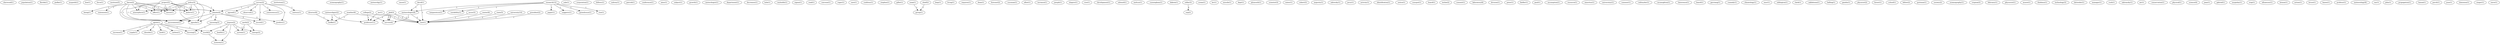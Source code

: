 digraph G {
  sherwood [ label="sherwood(1)" ];
  population [ label="population(1)" ];
  florida [ label="florida(1)" ];
  pielke [ label="pielke(1)" ];
  mcgrath [ label="mcgrath(1)" ];
  boe [ label="boe(1)" ];
  force [ label="force(1)" ];
  institute [ label="institute(5)" ];
  agree [ label="agree(1)" ];
  increase [ label="increase(1)" ];
  supply [ label="supply(1)" ];
  dioxide [ label="dioxide(1)" ];
  food [ label="food(1)" ];
  carbon [ label="carbon(1)" ];
  world [ label="world(2)" ];
  burning [ label="burning(1)" ];
  institution [ label="institution(1)" ];
  oceanograghy [ label="oceanograghy(1)" ];
  meteorolgy [ label="meteorolgy(1)" ];
  cause [ label="cause(1)" ];
  bacon [ label="bacon(2)" ];
  being [ label="being(1)" ];
  statement [ label="statement(1)" ];
  house [ label="house(1)" ];
  believe [ label="believe(1)" ];
  climate [ label="climate(4)" ];
  atmosphere [ label="atmosphere(1)" ];
  agenda [ label="agenda(1)" ];
  environment [ label="environment(1)" ];
  effect [ label="effect(1)" ];
  director [ label="director(6)" ];
  bedke [ label="bedke(1)" ];
  yale [ label="yale(1)" ];
  corporation [ label="corporation(1)" ];
  follows [ label="follows(1)" ];
  assoc [ label="assoc(3)" ];
  test [ label="test(1)" ];
  aubrey [ label="aubrey(1)" ];
  patrick [ label="patrick(1)" ];
  conference [ label="conference(1)" ];
  phd [ label="phd(16)" ];
  professor [ label="professor(11)" ];
  service [ label="service(4)" ];
  aims [ label="aims(1)" ];
  subject [ label="subject(1)" ];
  growth [ label="growth(1)" ];
  meterologist [ label="meterologist(1)" ];
  department [ label="department(1)" ];
  decreases [ label="decreases(1)" ];
  hole [ label="hole(1)" ];
  reylnolds [ label="reylnolds(1)" ];
  meteoroligist [ label="meteoroligist(2)" ];
  sigma [ label="sigma(1)" ];
  read [ label="read(1)" ];
  inc [ label="inc(1)" ];
  convene [ label="convene(1)" ];
  roger [ label="roger(1)" ];
  care [ label="care(1)" ];
  confirms [ label="confirms(1)" ];
  stephen [ label="stephen(1)" ];
  gillet [ label="gillet(1)" ];
  noaa [ label="noaa(1)" ];
  group [ label="group(1)" ];
  leep [ label="leep(1)" ];
  living [ label="living(1)" ];
  requires [ label="requires(1)" ];
  dean [ label="dean(1)" ];
  forecast [ label="forecast(2)" ];
  sussman [ label="sussman(1)" ];
  elliot [ label="elliot(1)" ];
  impose [ label="impose(2)" ];
  system [ label="system(1)" ];
  health [ label="health(1)" ];
  economy [ label="economy(1)" ];
  energy [ label="energy(2)" ];
  weather [ label="weather(6)" ];
  terrance [ label="terrance(1)" ];
  joesph [ label="joesph(1)" ];
  shapiro [ label="shapiro(1)" ];
  vice [ label="vice(1)" ];
  development [ label="development(1)" ];
  college [ label="college(2)" ];
  edward [ label="edward(1)" ];
  center [ label="center(6)" ];
  melvyn [ label="melvyn(1)" ];
  cunningham [ label="cunningham(1)" ];
  dakota [ label="dakota(1)" ];
  cellar [ label="cellar(3)" ];
  org [ label="org(2)" ];
  ocean [ label="ocean(1)" ];
  lev [ label="lev(1)" ];
  missile [ label="missile(1)" ];
  dept [ label="dept(1)" ];
  policy [ label="policy(3)" ];
  plymouth [ label="plymouth(1)" ];
  scientist [ label="scientist(3)" ];
  chief [ label="chief(2)" ];
  water [ label="water(1)" ];
  robert [ label="robert(3)" ];
  majority [ label="majority(1)" ];
  zabrecky [ label="zabrecky(1)" ];
  jerry [ label="jerry(1)" ];
  activity [ label="activity(1)" ];
  identification [ label="identification(1)" ];
  notice [ label="notice(1)" ];
  sunspot [ label="sunspot(1)" ];
  board [ label="board(1)" ];
  techie [ label="techie(2)" ];
  summit [ label="summit(1)" ];
  laboratory [ label="laboratory(6)" ];
  division [ label="division(1)" ];
  peter [ label="peter(1)" ];
  fiedler [ label="fiedler(1)" ];
  david [ label="david(1)" ];
  meteorologist [ label="meteorologist(8)" ];
  paul [ label="paul(1)" ];
  earth [ label="earth(2)" ];
  assumption [ label="assumption(1)" ];
  resource [ label="resource(1)" ];
  emeritus [ label="emeritus(1)" ];
  universityy [ label="universityy(1)" ];
  phd [ label="phd(3)" ];
  summer [ label="summer(1)" ];
  reifsnyder [ label="reifsnyder(1)" ];
  mcnaughton [ label="mcnaughton(1)" ];
  research [ label="research(12)" ];
  suggests [ label="suggests(1)" ];
  greenhouse [ label="greenhouse(1)" ];
  rise [ label="rise(1)" ];
  temperature [ label="temperature(1)" ];
  variability [ label="variability(1)" ];
  paper [ label="paper(1)" ];
  lawerence [ label="lawerence(1)" ];
  beard [ label="beard(1)" ];
  garstang [ label="garstang(1)" ];
  project [ label="project(3)" ];
  csanady [ label="csanady(1)" ];
  climatology [ label="climatology(1)" ];
  ensr [ label="ensr(1)" ];
  eddington [ label="eddington(1)" ];
  clark [ label="clark(1)" ];
  oaklahoma [ label="oaklahoma(1)" ];
  balling [ label="balling(1)" ];
  gandin [ label="gandin(1)" ];
  physicist [ label="physicist(2)" ];
  forest [ label="forest(1)" ];
  school [ label="school(1)" ];
  fellow [ label="fellow(2)" ];
  guttman [ label="guttman(1)" ];
  survey [ label="survey(2)" ];
  observed [ label="observed(1)" ];
  predict [ label="predict(1)" ];
  consesensus [ label="consesensus(1)" ];
  record [ label="record(1)" ];
  century [ label="century(1)" ];
  agreed [ label="agreed(1)" ];
  society [ label="society(2)" ];
  oceanography [ label="oceanography(1)" ];
  virginia [ label="virginia(3)" ];
  february [ label="february(1)" ];
  state [ label="state(5)" ];
  physsicist [ label="physsicist(1)" ];
  moore [ label="moore(1)" ];
  warming [ label="warming(3)" ];
  thiebaux [ label="thiebaux(1)" ];
  technology [ label="technology(3)" ];
  detweiler [ label="detweiler(1)" ];
  manager [ label="manager(1)" ];
  rush [ label="rush(1)" ];
  zabransky [ label="zabransky(1)" ];
  university [ label="university(10)" ];
  air [ label="air(1)" ];
  conservation [ label="conservation(1)" ];
  physical [ label="physical(1)" ];
  science [ label="science(4)" ];
  jean [ label="jean(1)" ];
  gabriel [ label="gabriel(1)" ];
  mcginley [ label="mcginley(1)" ];
  stop [ label="stop(1)" ];
  ellsaesser [ label="ellsaesser(1)" ];
  president [ label="president(2)" ];
  braum [ label="braum(1)" ];
  action [ label="action(1)" ];
  bruce [ label="bruce(1)" ];
  hazen [ label="hazen(1)" ];
  profesor [ label="profesor(1)" ];
  meteorology [ label="meteorology(6)" ];
  roy [ label="roy(1)" ];
  john [ label="john(1)" ];
  propagation [ label="propagation(1)" ];
  hanna [ label="hanna(1)" ];
  porch [ label="porch(1)" ];
  june [ label="june(1)" ];
  dominion [ label="dominion(1)" ];
  singer [ label="singer(1)" ];
  wave [ label="wave(1)" ];
  agree -> increase [ label="1" ];
  agree -> supply [ label="1" ];
  agree -> dioxide [ label="1" ];
  agree -> food [ label="1" ];
  agree -> carbon [ label="1" ];
  agree -> world [ label="1" ];
  agree -> burning [ label="1" ];
  bacon -> being [ label="1" ];
  bacon -> statement [ label="1" ];
  bacon -> house [ label="1" ];
  bacon -> believe [ label="1" ];
  bacon -> climate [ label="1" ];
  bacon -> atmosphere [ label="1" ];
  bacon -> agenda [ label="1" ];
  bacon -> environment [ label="1" ];
  bacon -> effect [ label="1" ];
  director -> bedke [ label="1" ];
  assoc -> test [ label="1" ];
  phd -> professor [ label="3" ];
  phd -> service [ label="1" ];
  phd -> test [ label="2" ];
  meteoroligist -> bedke [ label="1" ];
  meteoroligist -> professor [ label="1" ];
  inc -> professor [ label="1" ];
  inc -> test [ label="1" ];
  noaa -> group [ label="1" ];
  impose -> system [ label="1" ];
  impose -> health [ label="1" ];
  impose -> world [ label="1" ];
  impose -> economy [ label="1" ];
  impose -> energy [ label="1" ];
  weather -> bedke [ label="1" ];
  weather -> service [ label="1" ];
  college -> professor [ label="1" ];
  college -> test [ label="1" ];
  center -> test [ label="1" ];
  cellar -> org [ label="2" ];
  policy -> house [ label="1" ];
  policy -> believe [ label="1" ];
  policy -> climate [ label="1" ];
  policy -> atmosphere [ label="1" ];
  policy -> agenda [ label="1" ];
  policy -> environment [ label="1" ];
  policy -> effect [ label="1" ];
  chief -> group [ label="1" ];
  david -> meteorologist [ label="1" ];
  david -> test [ label="1" ];
  earth -> system [ label="1" ];
  earth -> energy [ label="1" ];
  phd -> service [ label="1" ];
  phd -> test [ label="2" ];
  research -> suggests [ label="1" ];
  research -> meteorologist [ label="1" ];
  research -> greenhouse [ label="1" ];
  research -> rise [ label="1" ];
  research -> temperature [ label="1" ];
  research -> variability [ label="1" ];
  research -> paper [ label="1" ];
  project -> house [ label="1" ];
  project -> believe [ label="1" ];
  project -> climate [ label="1" ];
  project -> atmosphere [ label="1" ];
  project -> agenda [ label="1" ];
  project -> environment [ label="1" ];
  project -> effect [ label="1" ];
  survey -> climate [ label="1" ];
  survey -> observed [ label="1" ];
  survey -> predict [ label="1" ];
  survey -> consesensus [ label="1" ];
  survey -> record [ label="1" ];
  survey -> century [ label="1" ];
  survey -> agreed [ label="1" ];
  meteorologist -> service [ label="1" ];
  meteorologist -> test [ label="2" ];
  state -> test [ label="1" ];
  climate -> predict [ label="3" ];
  climate -> agenda [ label="1" ];
  climate -> environment [ label="1" ];
  climate -> record [ label="3" ];
  climate -> warming [ label="3" ];
  university -> test [ label="1" ];
  world -> economy [ label="1" ];
  president -> test [ label="1" ];
  warming -> burning [ label="1" ];
}
